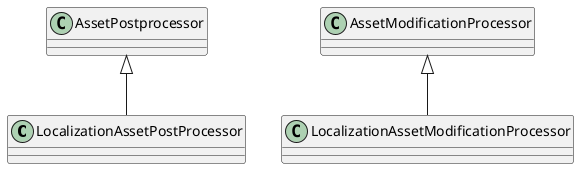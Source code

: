 @startuml
class LocalizationAssetPostProcessor {
}
class LocalizationAssetModificationProcessor {
}
AssetPostprocessor <|-- LocalizationAssetPostProcessor
AssetModificationProcessor <|-- LocalizationAssetModificationProcessor
@enduml
